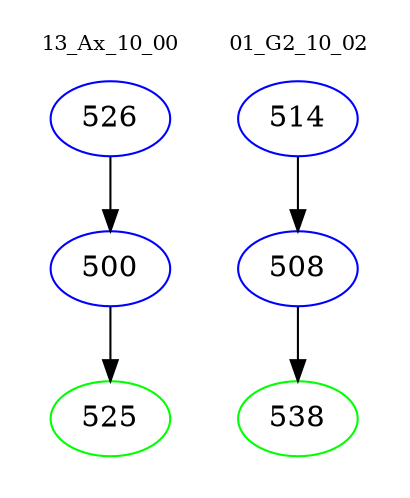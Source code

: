 digraph{
subgraph cluster_0 {
color = white
label = "13_Ax_10_00";
fontsize=10;
T0_526 [label="526", color="blue"]
T0_526 -> T0_500 [color="black"]
T0_500 [label="500", color="blue"]
T0_500 -> T0_525 [color="black"]
T0_525 [label="525", color="green"]
}
subgraph cluster_1 {
color = white
label = "01_G2_10_02";
fontsize=10;
T1_514 [label="514", color="blue"]
T1_514 -> T1_508 [color="black"]
T1_508 [label="508", color="blue"]
T1_508 -> T1_538 [color="black"]
T1_538 [label="538", color="green"]
}
}
